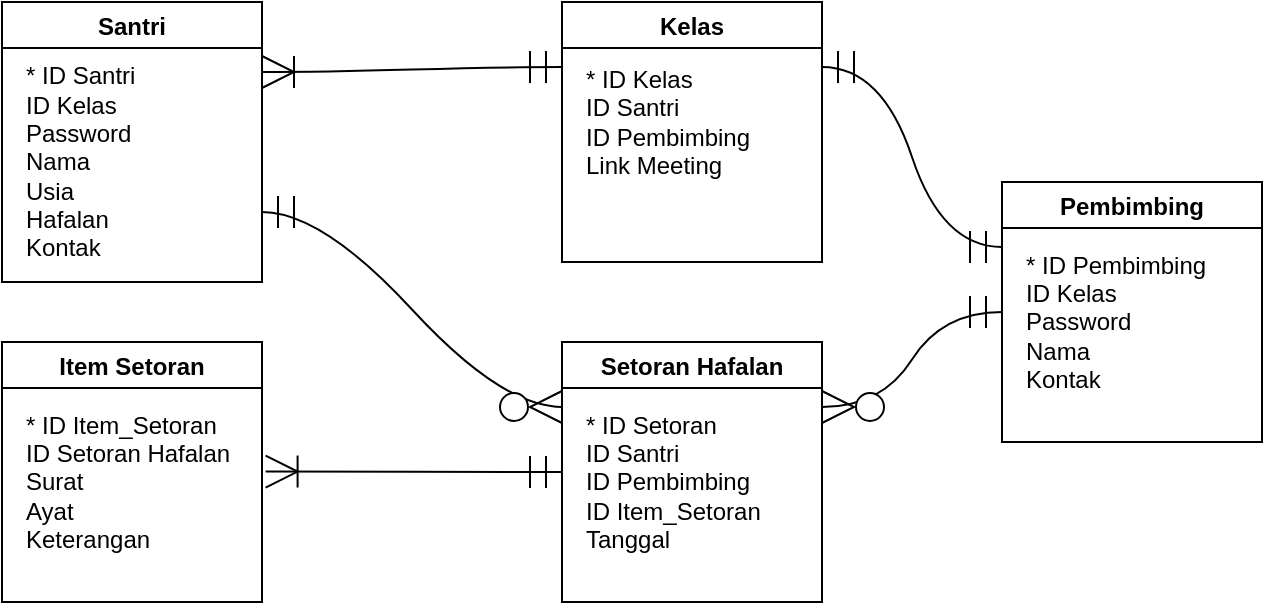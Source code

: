 <mxfile version="17.1.3" type="github">
  <diagram id="R2lEEEUBdFMjLlhIrx00" name="Page-1">
    <mxGraphModel dx="509" dy="529" grid="1" gridSize="10" guides="1" tooltips="1" connect="1" arrows="1" fold="1" page="1" pageScale="1" pageWidth="850" pageHeight="1100" math="0" shadow="0" extFonts="Permanent Marker^https://fonts.googleapis.com/css?family=Permanent+Marker">
      <root>
        <mxCell id="0" />
        <mxCell id="1" parent="0" />
        <mxCell id="JV_cLkAjfB6ujTFfqUaV-1" value="Santri" style="swimlane;hachureGap=4;" vertex="1" parent="1">
          <mxGeometry x="120" y="70" width="130" height="140" as="geometry">
            <mxRectangle x="110" y="120" width="130" height="23" as="alternateBounds" />
          </mxGeometry>
        </mxCell>
        <mxCell id="JV_cLkAjfB6ujTFfqUaV-2" value="* ID Santri&lt;br&gt;&lt;div&gt;&lt;span&gt;ID Kelas&lt;/span&gt;&lt;/div&gt;&lt;div&gt;&lt;span&gt;Password&lt;/span&gt;&lt;/div&gt;Nama&lt;br&gt;Usia&lt;br&gt;Hafalan&lt;br&gt;Kontak" style="text;html=1;align=left;verticalAlign=middle;resizable=0;points=[];autosize=1;strokeColor=none;fillColor=none;hachureGap=4;" vertex="1" parent="JV_cLkAjfB6ujTFfqUaV-1">
          <mxGeometry x="10" y="30" width="70" height="100" as="geometry" />
        </mxCell>
        <mxCell id="JV_cLkAjfB6ujTFfqUaV-3" value="Setoran Hafalan" style="swimlane;hachureGap=4;" vertex="1" parent="1">
          <mxGeometry x="400" y="240" width="130" height="130" as="geometry">
            <mxRectangle x="110" y="120" width="130" height="23" as="alternateBounds" />
          </mxGeometry>
        </mxCell>
        <mxCell id="JV_cLkAjfB6ujTFfqUaV-4" value="* ID Setoran&lt;br&gt;&lt;div&gt;&lt;span&gt;ID Santri&lt;/span&gt;&lt;/div&gt;&lt;div&gt;&lt;span&gt;ID Pembimbing&lt;/span&gt;&lt;/div&gt;ID Item_Setoran&lt;br&gt;Tanggal" style="text;html=1;align=left;verticalAlign=middle;resizable=0;points=[];autosize=1;strokeColor=none;fillColor=none;hachureGap=4;" vertex="1" parent="JV_cLkAjfB6ujTFfqUaV-3">
          <mxGeometry x="10" y="30" width="100" height="80" as="geometry" />
        </mxCell>
        <mxCell id="JV_cLkAjfB6ujTFfqUaV-5" value="Pembimbing" style="swimlane;hachureGap=4;" vertex="1" parent="1">
          <mxGeometry x="620" y="160" width="130" height="130" as="geometry">
            <mxRectangle x="110" y="120" width="130" height="23" as="alternateBounds" />
          </mxGeometry>
        </mxCell>
        <mxCell id="JV_cLkAjfB6ujTFfqUaV-6" value="* ID Pembimbing&lt;br&gt;&lt;div&gt;&lt;span&gt;ID Kelas&lt;/span&gt;&lt;/div&gt;&lt;div&gt;&lt;span&gt;Password&lt;/span&gt;&lt;/div&gt;Nama&lt;br&gt;Kontak" style="text;html=1;align=left;verticalAlign=middle;resizable=0;points=[];autosize=1;strokeColor=none;fillColor=none;hachureGap=4;" vertex="1" parent="JV_cLkAjfB6ujTFfqUaV-5">
          <mxGeometry x="10" y="30" width="110" height="80" as="geometry" />
        </mxCell>
        <mxCell id="JV_cLkAjfB6ujTFfqUaV-7" value="Item Setoran" style="swimlane;hachureGap=4;startSize=23;" vertex="1" parent="1">
          <mxGeometry x="120" y="240" width="130" height="130" as="geometry">
            <mxRectangle x="110" y="120" width="130" height="23" as="alternateBounds" />
          </mxGeometry>
        </mxCell>
        <mxCell id="JV_cLkAjfB6ujTFfqUaV-8" value="* ID Item_Setoran&lt;br&gt;&lt;div&gt;&lt;span&gt;ID Setoran Hafalan&lt;/span&gt;&lt;/div&gt;Surat&lt;br&gt;Ayat&lt;br&gt;Keterangan" style="text;html=1;align=left;verticalAlign=middle;resizable=0;points=[];autosize=1;strokeColor=none;fillColor=none;hachureGap=4;" vertex="1" parent="JV_cLkAjfB6ujTFfqUaV-7">
          <mxGeometry x="10" y="30" width="120" height="80" as="geometry" />
        </mxCell>
        <mxCell id="JV_cLkAjfB6ujTFfqUaV-9" value="Kelas" style="swimlane;hachureGap=4;startSize=23;" vertex="1" parent="1">
          <mxGeometry x="400" y="70" width="130" height="130" as="geometry">
            <mxRectangle x="110" y="120" width="130" height="23" as="alternateBounds" />
          </mxGeometry>
        </mxCell>
        <mxCell id="JV_cLkAjfB6ujTFfqUaV-10" value="* ID Kelas&lt;br&gt;ID Santri&lt;br&gt;ID Pembimbing&lt;br&gt;Link Meeting" style="text;html=1;align=left;verticalAlign=middle;resizable=0;points=[];autosize=1;strokeColor=none;fillColor=none;hachureGap=4;" vertex="1" parent="JV_cLkAjfB6ujTFfqUaV-9">
          <mxGeometry x="10" y="30" width="100" height="60" as="geometry" />
        </mxCell>
        <mxCell id="1Uif7wVDggoRWTEG_R6q-2" value="" style="edgeStyle=entityRelationEdgeStyle;fontSize=12;html=1;endArrow=ERoneToMany;startArrow=ERmandOne;rounded=0;startSize=14;endSize=14;sourcePerimeterSpacing=8;targetPerimeterSpacing=8;curved=1;entryX=1;entryY=0.25;entryDx=0;entryDy=0;exitX=0;exitY=0.25;exitDx=0;exitDy=0;" edge="1" parent="1" source="JV_cLkAjfB6ujTFfqUaV-9" target="JV_cLkAjfB6ujTFfqUaV-1">
          <mxGeometry width="100" height="100" relative="1" as="geometry">
            <mxPoint x="300" y="350" as="sourcePoint" />
            <mxPoint x="400" y="250" as="targetPoint" />
          </mxGeometry>
        </mxCell>
        <mxCell id="1Uif7wVDggoRWTEG_R6q-3" value="" style="edgeStyle=entityRelationEdgeStyle;fontSize=12;html=1;endArrow=ERoneToMany;startArrow=ERmandOne;rounded=0;startSize=14;endSize=14;sourcePerimeterSpacing=8;targetPerimeterSpacing=8;curved=1;entryX=1.015;entryY=0.435;entryDx=0;entryDy=0;entryPerimeter=0;exitX=0;exitY=0.5;exitDx=0;exitDy=0;" edge="1" parent="1" source="JV_cLkAjfB6ujTFfqUaV-3" target="JV_cLkAjfB6ujTFfqUaV-8">
          <mxGeometry width="100" height="100" relative="1" as="geometry">
            <mxPoint x="310" y="318" as="sourcePoint" />
            <mxPoint x="230" y="322.5" as="targetPoint" />
          </mxGeometry>
        </mxCell>
        <mxCell id="1Uif7wVDggoRWTEG_R6q-4" value="" style="edgeStyle=entityRelationEdgeStyle;fontSize=12;html=1;endArrow=ERmandOne;startArrow=ERmandOne;rounded=0;startSize=14;endSize=14;sourcePerimeterSpacing=8;targetPerimeterSpacing=8;curved=1;exitX=1;exitY=0.25;exitDx=0;exitDy=0;entryX=0;entryY=0.25;entryDx=0;entryDy=0;" edge="1" parent="1" source="JV_cLkAjfB6ujTFfqUaV-9" target="JV_cLkAjfB6ujTFfqUaV-5">
          <mxGeometry width="100" height="100" relative="1" as="geometry">
            <mxPoint x="420" y="350" as="sourcePoint" />
            <mxPoint x="520" y="250" as="targetPoint" />
          </mxGeometry>
        </mxCell>
        <mxCell id="1Uif7wVDggoRWTEG_R6q-5" value="" style="edgeStyle=entityRelationEdgeStyle;fontSize=12;html=1;endArrow=ERzeroToMany;startArrow=ERmandOne;rounded=0;startSize=14;endSize=14;sourcePerimeterSpacing=8;targetPerimeterSpacing=8;curved=1;entryX=1;entryY=0.25;entryDx=0;entryDy=0;exitX=0;exitY=0.5;exitDx=0;exitDy=0;" edge="1" parent="1" source="JV_cLkAjfB6ujTFfqUaV-5" target="JV_cLkAjfB6ujTFfqUaV-3">
          <mxGeometry width="100" height="100" relative="1" as="geometry">
            <mxPoint x="630" y="135" as="sourcePoint" />
            <mxPoint x="500" y="350" as="targetPoint" />
          </mxGeometry>
        </mxCell>
        <mxCell id="1Uif7wVDggoRWTEG_R6q-6" value="" style="edgeStyle=entityRelationEdgeStyle;fontSize=12;html=1;endArrow=ERzeroToMany;startArrow=ERmandOne;rounded=0;startSize=14;endSize=14;sourcePerimeterSpacing=8;targetPerimeterSpacing=8;curved=1;entryX=0;entryY=0.25;entryDx=0;entryDy=0;exitX=1;exitY=0.75;exitDx=0;exitDy=0;" edge="1" parent="1" source="JV_cLkAjfB6ujTFfqUaV-1" target="JV_cLkAjfB6ujTFfqUaV-3">
          <mxGeometry width="100" height="100" relative="1" as="geometry">
            <mxPoint x="260" y="250" as="sourcePoint" />
            <mxPoint x="360" y="150" as="targetPoint" />
          </mxGeometry>
        </mxCell>
      </root>
    </mxGraphModel>
  </diagram>
</mxfile>
